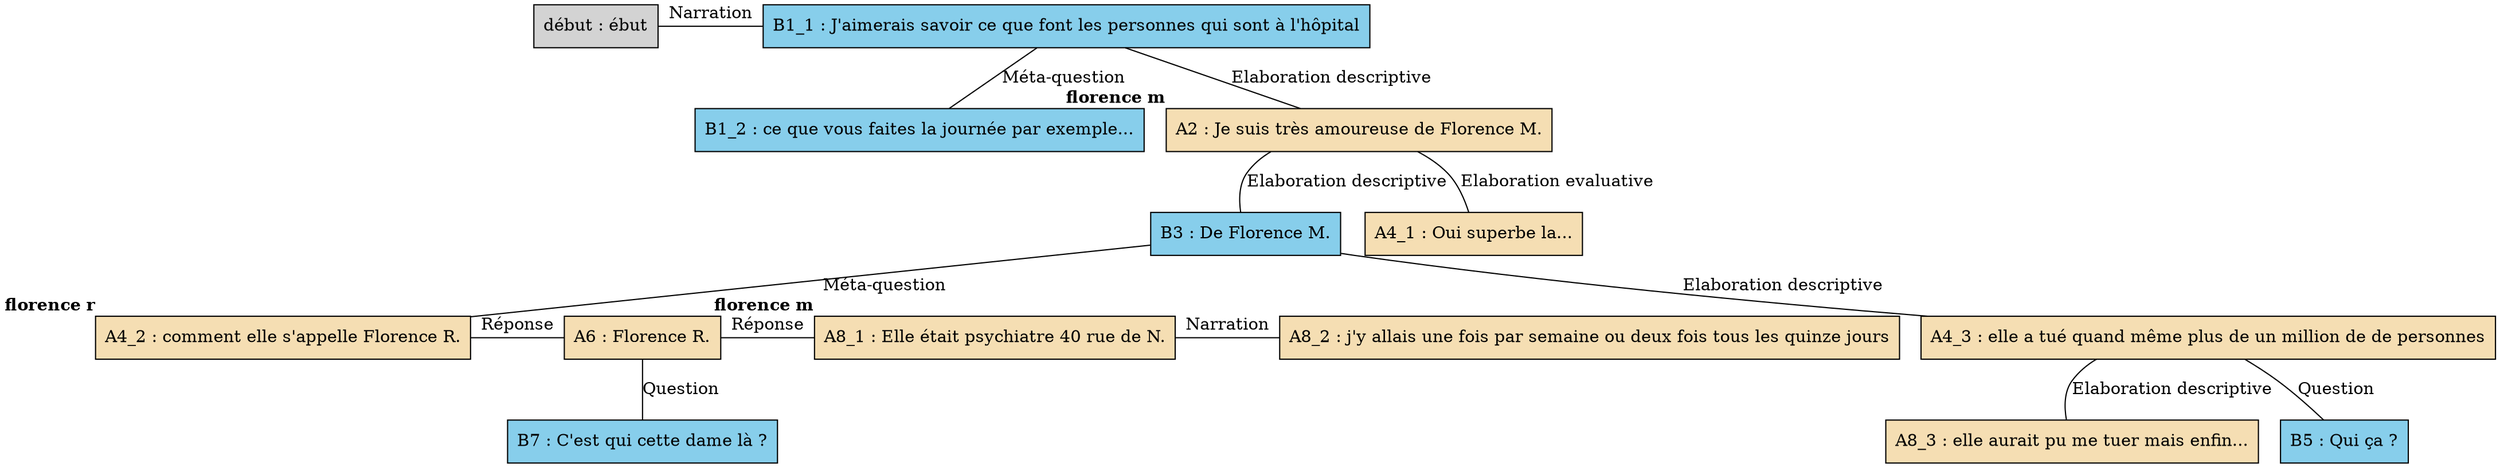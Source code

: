 digraph C03 {
	node [shape=box style=filled]
	"début" [label="début : ébut" xlabel=""]
	B1_1 [label="B1_1 : J'aimerais savoir ce que font les personnes qui sont à l'hôpital" fillcolor=skyblue xlabel=""]
	B1_2 [label="B1_2 : ce que vous faites la journée par exemple..." fillcolor=skyblue xlabel=""]
	A2 [label="A2 : Je suis très amoureuse de Florence M." fillcolor=wheat xlabel=<<B>florence m</B>>]
	B3 [label="B3 : De Florence M." fillcolor=skyblue xlabel=""]
	A4_1 [label="A4_1 : Oui superbe la..." fillcolor=wheat xlabel=""]
	A4_2 [label="A4_2 : comment elle s'appelle Florence R." fillcolor=wheat xlabel=<<B>
florence r</B>>]
	A4_3 [label="A4_3 : elle a tué quand même plus de un million de de personnes" fillcolor=wheat xlabel=""]
	B5 [label="B5 : Qui ça ?" fillcolor=skyblue xlabel=""]
	A6 [label="A6 : Florence R." fillcolor=wheat xlabel=""]
	B7 [label="B7 : C'est qui cette dame là ?" fillcolor=skyblue xlabel=""]
	A8_1 [label="A8_1 : Elle était psychiatre 40 rue de N." fillcolor=wheat xlabel=<<B>
florence m</B>>]
	A8_2 [label="A8_2 : j'y allais une fois par semaine ou deux fois tous les quinze jours" fillcolor=wheat xlabel=""]
	A8_3 [label="A8_3 : elle aurait pu me tuer mais enfin..." fillcolor=wheat xlabel=""]
	{
		rank=same
		"début"
		B1_1
		"début" -> B1_1 [label=Narration dir=none]
	}
	B1_1 -> B1_2 [label="Méta-question" dir=none]
	B1_1 -> A2 [label="Elaboration descriptive" dir=none]
	A2 -> B3 [label="Elaboration descriptive" dir=none]
	A2 -> A4_1 [label="Elaboration evaluative" dir=none]
	B3 -> A4_2 [label="Méta-question" dir=none]
	B3 -> A4_3 [label="Elaboration descriptive" dir=none]
	A4_3 -> B5 [label=Question dir=none]
	{
		rank=same
		A4_2
		A6
		A4_2 -> A6 [label="Réponse" dir=none]
	}
	A6 -> B7 [label=Question dir=none]
	{
		rank=same
		A6
		A8_1
		A6 -> A8_1 [label="Réponse" dir=none]
	}
	{
		rank=same
		A8_1
		A8_2
		A8_1 -> A8_2 [label=Narration dir=none]
	}
	A4_3 -> A8_3 [label="Elaboration descriptive" dir=none]
}

